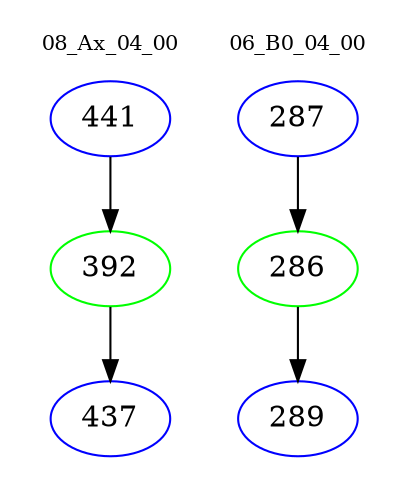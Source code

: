 digraph{
subgraph cluster_0 {
color = white
label = "08_Ax_04_00";
fontsize=10;
T0_441 [label="441", color="blue"]
T0_441 -> T0_392 [color="black"]
T0_392 [label="392", color="green"]
T0_392 -> T0_437 [color="black"]
T0_437 [label="437", color="blue"]
}
subgraph cluster_1 {
color = white
label = "06_B0_04_00";
fontsize=10;
T1_287 [label="287", color="blue"]
T1_287 -> T1_286 [color="black"]
T1_286 [label="286", color="green"]
T1_286 -> T1_289 [color="black"]
T1_289 [label="289", color="blue"]
}
}
